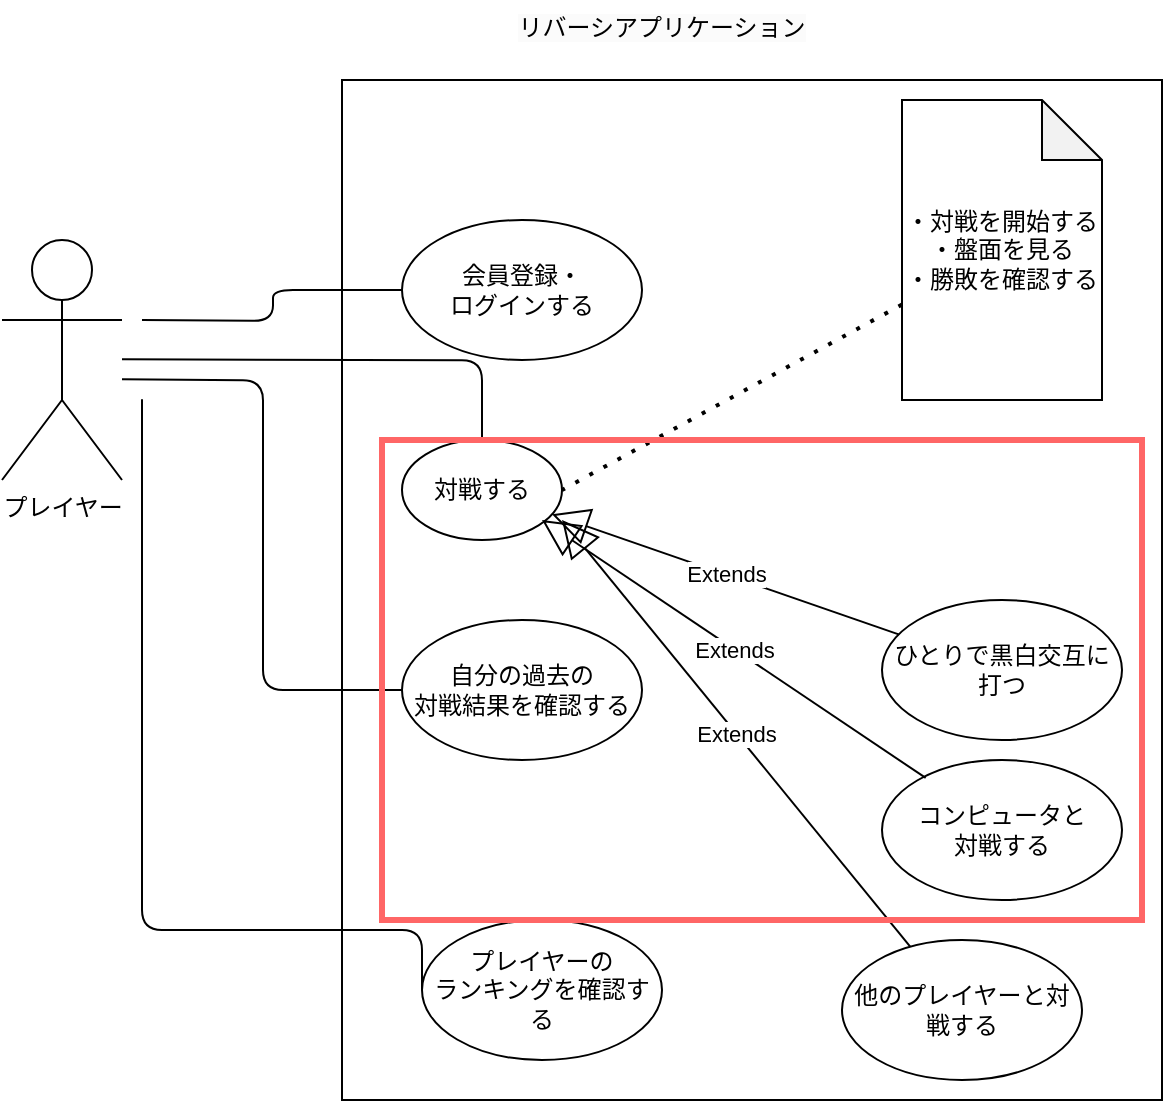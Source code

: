 <mxfile>
    <diagram id="Sg-bcThE2vcj1Auh_BDs" name="Page-1">
        <mxGraphModel dx="783" dy="569" grid="1" gridSize="10" guides="1" tooltips="1" connect="1" arrows="1" fold="1" page="1" pageScale="1" pageWidth="850" pageHeight="1100" math="0" shadow="0">
            <root>
                <mxCell id="0"/>
                <mxCell id="1" parent="0"/>
                <mxCell id="2" value="&lt;div style=&quot;&quot;&gt;&lt;br&gt;&lt;/div&gt;" style="rounded=0;whiteSpace=wrap;html=1;align=center;" vertex="1" parent="1">
                    <mxGeometry x="300" y="240" width="410" height="510" as="geometry"/>
                </mxCell>
                <mxCell id="3" value="プレイヤー" style="shape=umlActor;verticalLabelPosition=bottom;verticalAlign=top;html=1;outlineConnect=0;" vertex="1" parent="1">
                    <mxGeometry x="130" y="320" width="60" height="120" as="geometry"/>
                </mxCell>
                <mxCell id="4" value="対戦する" style="ellipse;whiteSpace=wrap;html=1;" vertex="1" parent="1">
                    <mxGeometry x="330" y="420" width="80" height="50" as="geometry"/>
                </mxCell>
                <mxCell id="5" value="" style="endArrow=none;html=1;edgeStyle=orthogonalEdgeStyle;entryX=0.5;entryY=0;entryDx=0;entryDy=0;" edge="1" parent="1" target="4">
                    <mxGeometry relative="1" as="geometry">
                        <mxPoint x="190" y="379.66" as="sourcePoint"/>
                        <mxPoint x="360" y="379.66" as="targetPoint"/>
                    </mxGeometry>
                </mxCell>
                <mxCell id="8" value="・対戦を開始する&lt;br&gt;・盤面を見る&lt;br&gt;・勝敗を確認する" style="shape=note;whiteSpace=wrap;html=1;backgroundOutline=1;darkOpacity=0.05;" vertex="1" parent="1">
                    <mxGeometry x="580" y="250" width="100" height="150" as="geometry"/>
                </mxCell>
                <mxCell id="9" value="" style="endArrow=none;dashed=1;html=1;dashPattern=1 3;strokeWidth=2;entryX=1;entryY=0.5;entryDx=0;entryDy=0;" edge="1" parent="1" source="8" target="4">
                    <mxGeometry width="50" height="50" relative="1" as="geometry">
                        <mxPoint x="310" y="370" as="sourcePoint"/>
                        <mxPoint x="360" y="320" as="targetPoint"/>
                    </mxGeometry>
                </mxCell>
                <mxCell id="10" value="自分の過去の&lt;br&gt;対戦結果を確認する" style="ellipse;whiteSpace=wrap;html=1;" vertex="1" parent="1">
                    <mxGeometry x="330" y="510" width="120" height="70" as="geometry"/>
                </mxCell>
                <mxCell id="12" value="会員登録・&lt;br&gt;ログインする" style="ellipse;whiteSpace=wrap;html=1;" vertex="1" parent="1">
                    <mxGeometry x="330" y="310" width="120" height="70" as="geometry"/>
                </mxCell>
                <mxCell id="14" value="" style="endArrow=none;html=1;edgeStyle=orthogonalEdgeStyle;entryX=0;entryY=0.5;entryDx=0;entryDy=0;" edge="1" parent="1" target="10">
                    <mxGeometry relative="1" as="geometry">
                        <mxPoint x="190" y="389.66" as="sourcePoint"/>
                        <mxPoint x="370" y="430" as="targetPoint"/>
                    </mxGeometry>
                </mxCell>
                <mxCell id="15" value="" style="endArrow=none;html=1;edgeStyle=orthogonalEdgeStyle;" edge="1" parent="1" target="12">
                    <mxGeometry relative="1" as="geometry">
                        <mxPoint x="200" y="360" as="sourcePoint"/>
                        <mxPoint x="350" y="290.34" as="targetPoint"/>
                    </mxGeometry>
                </mxCell>
                <mxCell id="16" value="ひとりで黒白交互に打つ&lt;span style=&quot;color: rgba(0, 0, 0, 0); font-family: monospace; font-size: 0px; text-align: start;&quot;&gt;%3CmxGraphModel%3E%3Croot%3E%3CmxCell%20id%3D%220%22%2F%3E%3CmxCell%20id%3D%221%22%20parent%3D%220%22%2F%3E%3CmxCell%20id%3D%222%22%20value%3D%22%E8%87%AA%E5%88%86%E3%81%AE%E9%81%8E%E5%8E%BB%E3%81%AE%26lt%3Bbr%26gt%3B%E5%AF%BE%E6%88%A6%E7%B5%90%E6%9E%9C%E3%82%92%E7%A2%BA%E8%AA%8D%E3%81%99%E3%82%8B%22%20style%3D%22ellipse%3BwhiteSpace%3Dwrap%3Bhtml%3D1%3B%22%20vertex%3D%221%22%20parent%3D%221%22%3E%3CmxGeometry%20x%3D%22330%22%20y%3D%22510%22%20width%3D%22120%22%20height%3D%2270%22%20as%3D%22geometry%22%2F%3E%3C%2FmxCell%3E%3C%2Froot%3E%3C%2FmxGraphModel%3E&lt;/span&gt;" style="ellipse;whiteSpace=wrap;html=1;" vertex="1" parent="1">
                    <mxGeometry x="570" y="500" width="120" height="70" as="geometry"/>
                </mxCell>
                <mxCell id="17" value="コンピュータと&lt;br&gt;対戦する" style="ellipse;whiteSpace=wrap;html=1;" vertex="1" parent="1">
                    <mxGeometry x="570" y="580" width="120" height="70" as="geometry"/>
                </mxCell>
                <mxCell id="18" value="他のプレイヤーと対戦する" style="ellipse;whiteSpace=wrap;html=1;" vertex="1" parent="1">
                    <mxGeometry x="550" y="670" width="120" height="70" as="geometry"/>
                </mxCell>
                <mxCell id="19" value="&lt;div style=&quot;border-color: var(--border-color); color: rgb(0, 0, 0); font-family: Helvetica; font-size: 12px; font-style: normal; font-variant-ligatures: normal; font-variant-caps: normal; font-weight: 400; letter-spacing: normal; orphans: 2; text-indent: 0px; text-transform: none; widows: 2; word-spacing: 0px; -webkit-text-stroke-width: 0px; background-color: rgb(251, 251, 251); text-decoration-thickness: initial; text-decoration-style: initial; text-decoration-color: initial;&quot;&gt;&lt;span style=&quot;border-color: var(--border-color); background-color: initial;&quot;&gt;リバーシアプリケーション&lt;/span&gt;&lt;/div&gt;" style="text;whiteSpace=wrap;html=1;align=center;" vertex="1" parent="1">
                    <mxGeometry x="370" y="200" width="180" height="30" as="geometry"/>
                </mxCell>
                <mxCell id="22" value="Extends" style="endArrow=block;endSize=16;endFill=0;html=1;" edge="1" parent="1" source="16" target="4">
                    <mxGeometry width="160" relative="1" as="geometry">
                        <mxPoint x="260" y="500" as="sourcePoint"/>
                        <mxPoint x="420" y="500" as="targetPoint"/>
                    </mxGeometry>
                </mxCell>
                <mxCell id="23" value="Extends" style="endArrow=block;endSize=16;endFill=0;html=1;exitX=0.182;exitY=0.128;exitDx=0;exitDy=0;exitPerimeter=0;" edge="1" parent="1" source="17">
                    <mxGeometry width="160" relative="1" as="geometry">
                        <mxPoint x="479.995" y="587.605" as="sourcePoint"/>
                        <mxPoint x="400" y="460" as="targetPoint"/>
                    </mxGeometry>
                </mxCell>
                <mxCell id="24" value="Extends" style="endArrow=block;endSize=16;endFill=0;html=1;" edge="1" parent="1" source="18">
                    <mxGeometry width="160" relative="1" as="geometry">
                        <mxPoint x="464.295" y="667.605" as="sourcePoint"/>
                        <mxPoint x="410" y="460" as="targetPoint"/>
                    </mxGeometry>
                </mxCell>
                <mxCell id="25" value="プレイヤーの&lt;br&gt;ランキングを確認する" style="ellipse;whiteSpace=wrap;html=1;" vertex="1" parent="1">
                    <mxGeometry x="340" y="660" width="120" height="70" as="geometry"/>
                </mxCell>
                <mxCell id="26" value="" style="endArrow=none;html=1;edgeStyle=orthogonalEdgeStyle;entryX=0;entryY=0.5;entryDx=0;entryDy=0;" edge="1" parent="1" target="25">
                    <mxGeometry relative="1" as="geometry">
                        <mxPoint x="200" y="399.66" as="sourcePoint"/>
                        <mxPoint x="340.0" y="555" as="targetPoint"/>
                        <Array as="points">
                            <mxPoint x="200" y="665"/>
                        </Array>
                    </mxGeometry>
                </mxCell>
                <mxCell id="27" value="" style="rounded=0;whiteSpace=wrap;html=1;strokeWidth=3;fillColor=none;strokeColor=#FF6666;" vertex="1" parent="1">
                    <mxGeometry x="320" y="420" width="380" height="240" as="geometry"/>
                </mxCell>
            </root>
        </mxGraphModel>
    </diagram>
</mxfile>